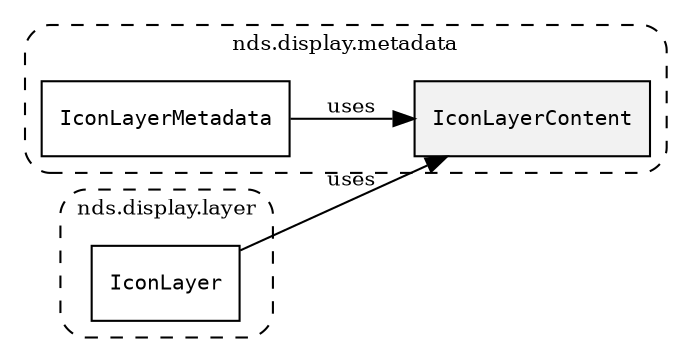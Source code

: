 /**
 * This dot file creates symbol collaboration diagram for IconLayerContent.
 */
digraph ZSERIO
{
    node [shape=box, fontsize=10];
    rankdir="LR";
    fontsize=10;
    tooltip="IconLayerContent collaboration diagram";

    subgraph "cluster_nds.display.metadata"
    {
        style="dashed, rounded";
        label="nds.display.metadata";
        tooltip="Package nds.display.metadata";
        href="../../../content/packages/nds.display.metadata.html#Package-nds-display-metadata";
        target="_parent";

        "IconLayerContent" [style="filled", fillcolor="#0000000D", target="_parent", label=<<font face="monospace"><table align="center" border="0" cellspacing="0" cellpadding="0"><tr><td href="../../../content/packages/nds.display.metadata.html#Bitmask-IconLayerContent" title="Bitmask defined in nds.display.metadata">IconLayerContent</td></tr></table></font>>];
        "IconLayerMetadata" [target="_parent", label=<<font face="monospace"><table align="center" border="0" cellspacing="0" cellpadding="0"><tr><td href="../../../content/packages/nds.display.metadata.html#Structure-IconLayerMetadata" title="Structure defined in nds.display.metadata">IconLayerMetadata</td></tr></table></font>>];
    }

    subgraph "cluster_nds.display.layer"
    {
        style="dashed, rounded";
        label="nds.display.layer";
        tooltip="Package nds.display.layer";
        href="../../../content/packages/nds.display.layer.html#Package-nds-display-layer";
        target="_parent";

        "IconLayer" [target="_parent", label=<<font face="monospace"><table align="center" border="0" cellspacing="0" cellpadding="0"><tr><td href="../../../content/packages/nds.display.layer.html#Structure-IconLayer" title="Structure defined in nds.display.layer">IconLayer</td></tr></table></font>>];
    }

    "IconLayer" -> "IconLayerContent" [label="uses", fontsize=10];
    "IconLayerMetadata" -> "IconLayerContent" [label="uses", fontsize=10];
}
